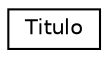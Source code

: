 digraph "Graphical Class Hierarchy"
{
 // LATEX_PDF_SIZE
  edge [fontname="Helvetica",fontsize="10",labelfontname="Helvetica",labelfontsize="10"];
  node [fontname="Helvetica",fontsize="10",shape=record];
  rankdir="LR";
  Node0 [label="Titulo",height=0.2,width=0.4,color="black", fillcolor="white", style="filled",URL="$classTitulo.html",tooltip=" "];
}
